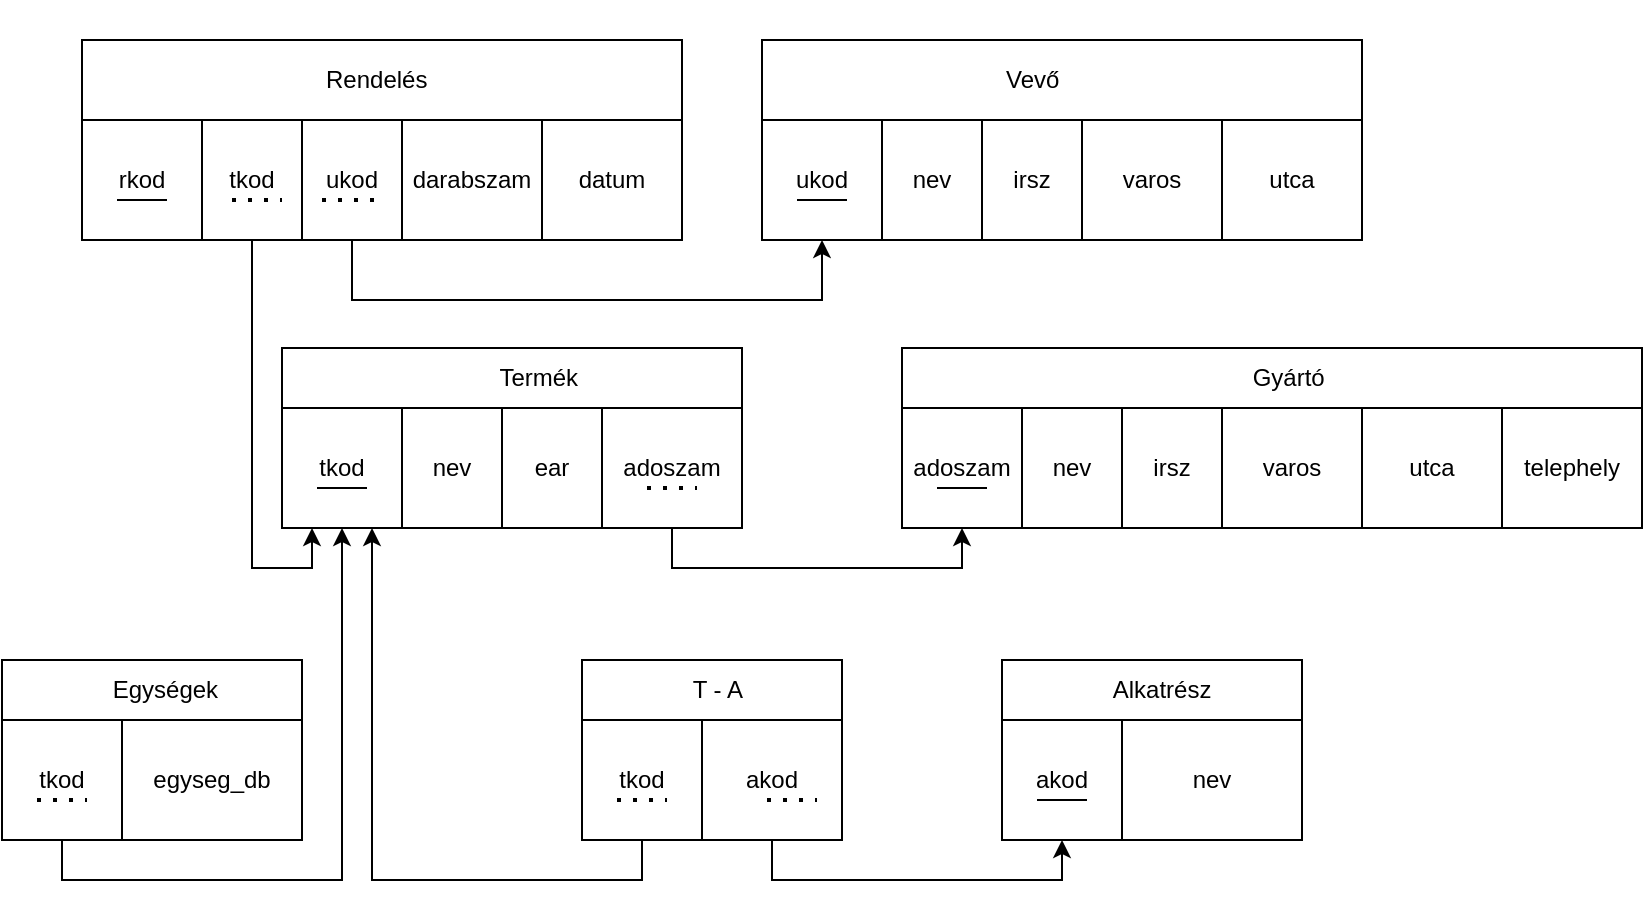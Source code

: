 <mxfile version="23.1.6" type="device">
  <diagram name="Page-1" id="fIXqwLw3X6Zs6DmYluUF">
    <mxGraphModel dx="1870" dy="1076" grid="1" gridSize="10" guides="1" tooltips="1" connect="1" arrows="1" fold="1" page="1" pageScale="1" pageWidth="850" pageHeight="1100" math="0" shadow="0">
      <root>
        <mxCell id="0" />
        <mxCell id="1" parent="0" />
        <mxCell id="VRtCMUos0eJo_aIZs6vY-3" value="" style="group" parent="1" vertex="1" connectable="0">
          <mxGeometry x="-650" y="270" width="750" height="120" as="geometry" />
        </mxCell>
        <mxCell id="VRtCMUos0eJo_aIZs6vY-1" value="&lt;blockquote style=&quot;margin: 0 0 0 40px; border: none; padding: 0px;&quot;&gt;&lt;blockquote style=&quot;margin: 0 0 0 40px; border: none; padding: 0px;&quot;&gt;&lt;blockquote style=&quot;margin: 0 0 0 40px; border: none; padding: 0px;&quot;&gt;Rendelés&lt;/blockquote&gt;&lt;/blockquote&gt;&lt;/blockquote&gt;" style="rounded=0;whiteSpace=wrap;html=1;align=left;" parent="VRtCMUos0eJo_aIZs6vY-3" vertex="1">
          <mxGeometry y="20" width="300" height="40" as="geometry" />
        </mxCell>
        <mxCell id="VRtCMUos0eJo_aIZs6vY-2" value="rkod" style="rounded=0;whiteSpace=wrap;html=1;" parent="VRtCMUos0eJo_aIZs6vY-3" vertex="1">
          <mxGeometry y="60" width="60" height="60" as="geometry" />
        </mxCell>
        <mxCell id="VRtCMUos0eJo_aIZs6vY-4" value="tkod" style="rounded=0;whiteSpace=wrap;html=1;" parent="VRtCMUos0eJo_aIZs6vY-3" vertex="1">
          <mxGeometry x="60" y="60" width="50" height="60" as="geometry" />
        </mxCell>
        <mxCell id="m1jzY_FzFD2qXY_B5aoY-95" style="edgeStyle=orthogonalEdgeStyle;rounded=0;orthogonalLoop=1;jettySize=auto;html=1;exitX=0.5;exitY=1;exitDx=0;exitDy=0;entryX=0.5;entryY=1;entryDx=0;entryDy=0;" edge="1" parent="VRtCMUos0eJo_aIZs6vY-3" source="VRtCMUos0eJo_aIZs6vY-5" target="m1jzY_FzFD2qXY_B5aoY-8">
          <mxGeometry relative="1" as="geometry">
            <Array as="points">
              <mxPoint x="135" y="150" />
              <mxPoint x="370" y="150" />
            </Array>
          </mxGeometry>
        </mxCell>
        <mxCell id="VRtCMUos0eJo_aIZs6vY-5" value="ukod" style="rounded=0;whiteSpace=wrap;html=1;" parent="VRtCMUos0eJo_aIZs6vY-3" vertex="1">
          <mxGeometry x="110" y="60" width="50" height="60" as="geometry" />
        </mxCell>
        <mxCell id="VRtCMUos0eJo_aIZs6vY-6" value="darabszam" style="rounded=0;whiteSpace=wrap;html=1;" parent="VRtCMUos0eJo_aIZs6vY-3" vertex="1">
          <mxGeometry x="160" y="60" width="70" height="60" as="geometry" />
        </mxCell>
        <mxCell id="VRtCMUos0eJo_aIZs6vY-64" value="datum" style="rounded=0;whiteSpace=wrap;html=1;" parent="VRtCMUos0eJo_aIZs6vY-3" vertex="1">
          <mxGeometry x="230" y="60" width="70" height="60" as="geometry" />
        </mxCell>
        <mxCell id="VRtCMUos0eJo_aIZs6vY-77" value="" style="endArrow=none;html=1;rounded=0;" parent="VRtCMUos0eJo_aIZs6vY-3" edge="1">
          <mxGeometry width="50" height="50" relative="1" as="geometry">
            <mxPoint x="17.5" y="100" as="sourcePoint" />
            <mxPoint x="42.5" y="100" as="targetPoint" />
          </mxGeometry>
        </mxCell>
        <mxCell id="m1jzY_FzFD2qXY_B5aoY-4" value="" style="endArrow=none;dashed=1;html=1;dashPattern=1 3;strokeWidth=2;rounded=0;" edge="1" parent="VRtCMUos0eJo_aIZs6vY-3">
          <mxGeometry width="50" height="50" relative="1" as="geometry">
            <mxPoint x="75" y="100" as="sourcePoint" />
            <mxPoint x="100" y="100" as="targetPoint" />
          </mxGeometry>
        </mxCell>
        <mxCell id="m1jzY_FzFD2qXY_B5aoY-5" value="" style="endArrow=none;dashed=1;html=1;dashPattern=1 3;strokeWidth=2;rounded=0;" edge="1" parent="VRtCMUos0eJo_aIZs6vY-3">
          <mxGeometry width="50" height="50" relative="1" as="geometry">
            <mxPoint x="120" y="100" as="sourcePoint" />
            <mxPoint x="150" y="100" as="targetPoint" />
          </mxGeometry>
        </mxCell>
        <mxCell id="m1jzY_FzFD2qXY_B5aoY-6" value="" style="group" vertex="1" connectable="0" parent="VRtCMUos0eJo_aIZs6vY-3">
          <mxGeometry x="340" width="410" height="120" as="geometry" />
        </mxCell>
        <mxCell id="m1jzY_FzFD2qXY_B5aoY-7" value="&lt;blockquote style=&quot;margin: 0 0 0 40px; border: none; padding: 0px;&quot;&gt;&lt;blockquote style=&quot;margin: 0 0 0 40px; border: none; padding: 0px;&quot;&gt;&lt;blockquote style=&quot;margin: 0 0 0 40px; border: none; padding: 0px;&quot;&gt;Vevő&lt;/blockquote&gt;&lt;/blockquote&gt;&lt;/blockquote&gt;" style="rounded=0;whiteSpace=wrap;html=1;align=left;" vertex="1" parent="m1jzY_FzFD2qXY_B5aoY-6">
          <mxGeometry y="20" width="300" height="40" as="geometry" />
        </mxCell>
        <mxCell id="m1jzY_FzFD2qXY_B5aoY-8" value="ukod" style="rounded=0;whiteSpace=wrap;html=1;" vertex="1" parent="m1jzY_FzFD2qXY_B5aoY-6">
          <mxGeometry y="60" width="60" height="60" as="geometry" />
        </mxCell>
        <mxCell id="m1jzY_FzFD2qXY_B5aoY-9" value="nev" style="rounded=0;whiteSpace=wrap;html=1;" vertex="1" parent="m1jzY_FzFD2qXY_B5aoY-6">
          <mxGeometry x="60" y="60" width="50" height="60" as="geometry" />
        </mxCell>
        <mxCell id="m1jzY_FzFD2qXY_B5aoY-10" value="irsz" style="rounded=0;whiteSpace=wrap;html=1;" vertex="1" parent="m1jzY_FzFD2qXY_B5aoY-6">
          <mxGeometry x="110" y="60" width="50" height="60" as="geometry" />
        </mxCell>
        <mxCell id="m1jzY_FzFD2qXY_B5aoY-11" value="varos" style="rounded=0;whiteSpace=wrap;html=1;" vertex="1" parent="m1jzY_FzFD2qXY_B5aoY-6">
          <mxGeometry x="160" y="60" width="70" height="60" as="geometry" />
        </mxCell>
        <mxCell id="m1jzY_FzFD2qXY_B5aoY-12" value="utca" style="rounded=0;whiteSpace=wrap;html=1;" vertex="1" parent="m1jzY_FzFD2qXY_B5aoY-6">
          <mxGeometry x="230" y="60" width="70" height="60" as="geometry" />
        </mxCell>
        <mxCell id="m1jzY_FzFD2qXY_B5aoY-13" value="" style="endArrow=none;html=1;rounded=0;" edge="1" parent="m1jzY_FzFD2qXY_B5aoY-6">
          <mxGeometry width="50" height="50" relative="1" as="geometry">
            <mxPoint x="17.5" y="100" as="sourcePoint" />
            <mxPoint x="42.5" y="100" as="targetPoint" />
          </mxGeometry>
        </mxCell>
        <mxCell id="m1jzY_FzFD2qXY_B5aoY-35" value="tkod" style="rounded=0;whiteSpace=wrap;html=1;" vertex="1" parent="1">
          <mxGeometry x="-550" y="474" width="60" height="60" as="geometry" />
        </mxCell>
        <mxCell id="m1jzY_FzFD2qXY_B5aoY-36" value="nev" style="rounded=0;whiteSpace=wrap;html=1;" vertex="1" parent="1">
          <mxGeometry x="-490" y="474" width="50" height="60" as="geometry" />
        </mxCell>
        <mxCell id="m1jzY_FzFD2qXY_B5aoY-37" value="ear" style="rounded=0;whiteSpace=wrap;html=1;" vertex="1" parent="1">
          <mxGeometry x="-440" y="474" width="50" height="60" as="geometry" />
        </mxCell>
        <mxCell id="m1jzY_FzFD2qXY_B5aoY-93" style="edgeStyle=orthogonalEdgeStyle;rounded=0;orthogonalLoop=1;jettySize=auto;html=1;exitX=0.5;exitY=1;exitDx=0;exitDy=0;entryX=0.5;entryY=1;entryDx=0;entryDy=0;" edge="1" parent="1" source="m1jzY_FzFD2qXY_B5aoY-39" target="m1jzY_FzFD2qXY_B5aoY-63">
          <mxGeometry relative="1" as="geometry" />
        </mxCell>
        <mxCell id="m1jzY_FzFD2qXY_B5aoY-39" value="adoszam" style="rounded=0;whiteSpace=wrap;html=1;" vertex="1" parent="1">
          <mxGeometry x="-390" y="474" width="70" height="60" as="geometry" />
        </mxCell>
        <mxCell id="m1jzY_FzFD2qXY_B5aoY-40" value="" style="endArrow=none;html=1;rounded=0;" edge="1" parent="1">
          <mxGeometry width="50" height="50" relative="1" as="geometry">
            <mxPoint x="-532.5" y="514" as="sourcePoint" />
            <mxPoint x="-507.5" y="514" as="targetPoint" />
          </mxGeometry>
        </mxCell>
        <mxCell id="m1jzY_FzFD2qXY_B5aoY-41" value="" style="endArrow=none;dashed=1;html=1;dashPattern=1 3;strokeWidth=2;rounded=0;" edge="1" parent="1">
          <mxGeometry width="50" height="50" relative="1" as="geometry">
            <mxPoint x="-367.5" y="514" as="sourcePoint" />
            <mxPoint x="-342.5" y="514" as="targetPoint" />
          </mxGeometry>
        </mxCell>
        <mxCell id="m1jzY_FzFD2qXY_B5aoY-61" value="&lt;span style=&quot;white-space: pre;&quot;&gt;&#x9;&lt;/span&gt;&lt;span style=&quot;white-space: pre;&quot;&gt;&#x9;&lt;/span&gt;&lt;span style=&quot;white-space: pre;&quot;&gt;&#x9;&lt;/span&gt;&lt;span style=&quot;white-space: pre;&quot;&gt;&#x9;&lt;/span&gt;Termék" style="rounded=0;whiteSpace=wrap;html=1;align=left;" vertex="1" parent="1">
          <mxGeometry x="-550" y="444" width="230" height="30" as="geometry" />
        </mxCell>
        <mxCell id="m1jzY_FzFD2qXY_B5aoY-62" value="&lt;blockquote style=&quot;margin: 0 0 0 40px; border: none; padding: 0px;&quot;&gt;&lt;blockquote style=&quot;margin: 0 0 0 40px; border: none; padding: 0px;&quot;&gt;&lt;blockquote style=&quot;margin: 0 0 0 40px; border: none; padding: 0px;&quot;&gt;&lt;span style=&quot;white-space: pre;&quot;&gt;&#x9;&lt;/span&gt;&lt;span style=&quot;white-space: pre;&quot;&gt;&#x9;&lt;/span&gt;Gyártó&lt;/blockquote&gt;&lt;/blockquote&gt;&lt;/blockquote&gt;" style="rounded=0;whiteSpace=wrap;html=1;align=left;" vertex="1" parent="1">
          <mxGeometry x="-240" y="444" width="370" height="30" as="geometry" />
        </mxCell>
        <mxCell id="m1jzY_FzFD2qXY_B5aoY-63" value="adoszam" style="rounded=0;whiteSpace=wrap;html=1;" vertex="1" parent="1">
          <mxGeometry x="-240" y="474" width="60" height="60" as="geometry" />
        </mxCell>
        <mxCell id="m1jzY_FzFD2qXY_B5aoY-64" value="nev" style="rounded=0;whiteSpace=wrap;html=1;" vertex="1" parent="1">
          <mxGeometry x="-180" y="474" width="50" height="60" as="geometry" />
        </mxCell>
        <mxCell id="m1jzY_FzFD2qXY_B5aoY-65" value="irsz" style="rounded=0;whiteSpace=wrap;html=1;" vertex="1" parent="1">
          <mxGeometry x="-130" y="474" width="50" height="60" as="geometry" />
        </mxCell>
        <mxCell id="m1jzY_FzFD2qXY_B5aoY-66" value="varos" style="rounded=0;whiteSpace=wrap;html=1;" vertex="1" parent="1">
          <mxGeometry x="-80" y="474" width="70" height="60" as="geometry" />
        </mxCell>
        <mxCell id="m1jzY_FzFD2qXY_B5aoY-67" value="utca" style="rounded=0;whiteSpace=wrap;html=1;" vertex="1" parent="1">
          <mxGeometry x="-10" y="474" width="70" height="60" as="geometry" />
        </mxCell>
        <mxCell id="m1jzY_FzFD2qXY_B5aoY-68" value="" style="endArrow=none;html=1;rounded=0;" edge="1" parent="1">
          <mxGeometry width="50" height="50" relative="1" as="geometry">
            <mxPoint x="-222.5" y="514" as="sourcePoint" />
            <mxPoint x="-197.5" y="514" as="targetPoint" />
          </mxGeometry>
        </mxCell>
        <mxCell id="m1jzY_FzFD2qXY_B5aoY-69" value="telephely" style="rounded=0;whiteSpace=wrap;html=1;" vertex="1" parent="1">
          <mxGeometry x="60" y="474" width="70" height="60" as="geometry" />
        </mxCell>
        <mxCell id="m1jzY_FzFD2qXY_B5aoY-91" style="edgeStyle=orthogonalEdgeStyle;rounded=0;orthogonalLoop=1;jettySize=auto;html=1;exitX=0.5;exitY=1;exitDx=0;exitDy=0;entryX=0.5;entryY=1;entryDx=0;entryDy=0;" edge="1" parent="1" source="m1jzY_FzFD2qXY_B5aoY-70" target="m1jzY_FzFD2qXY_B5aoY-35">
          <mxGeometry relative="1" as="geometry" />
        </mxCell>
        <mxCell id="m1jzY_FzFD2qXY_B5aoY-70" value="tkod" style="rounded=0;whiteSpace=wrap;html=1;" vertex="1" parent="1">
          <mxGeometry x="-690" y="630" width="60" height="60" as="geometry" />
        </mxCell>
        <mxCell id="m1jzY_FzFD2qXY_B5aoY-73" value="egyseg_db" style="rounded=0;whiteSpace=wrap;html=1;" vertex="1" parent="1">
          <mxGeometry x="-630" y="630" width="90" height="60" as="geometry" />
        </mxCell>
        <mxCell id="m1jzY_FzFD2qXY_B5aoY-75" value="" style="endArrow=none;dashed=1;html=1;dashPattern=1 3;strokeWidth=2;rounded=0;" edge="1" parent="1">
          <mxGeometry width="50" height="50" relative="1" as="geometry">
            <mxPoint x="-672.5" y="670" as="sourcePoint" />
            <mxPoint x="-647.5" y="670" as="targetPoint" />
          </mxGeometry>
        </mxCell>
        <mxCell id="m1jzY_FzFD2qXY_B5aoY-76" value="&lt;span style=&quot;white-space: pre;&quot;&gt;&#x9;&lt;/span&gt;&lt;span style=&quot;white-space: pre;&quot;&gt;&#x9;&lt;/span&gt;Egységek" style="rounded=0;whiteSpace=wrap;html=1;align=left;" vertex="1" parent="1">
          <mxGeometry x="-690" y="600" width="150" height="30" as="geometry" />
        </mxCell>
        <mxCell id="m1jzY_FzFD2qXY_B5aoY-92" style="edgeStyle=orthogonalEdgeStyle;rounded=0;orthogonalLoop=1;jettySize=auto;html=1;exitX=0.5;exitY=1;exitDx=0;exitDy=0;entryX=0.75;entryY=1;entryDx=0;entryDy=0;" edge="1" parent="1" source="m1jzY_FzFD2qXY_B5aoY-77" target="m1jzY_FzFD2qXY_B5aoY-35">
          <mxGeometry relative="1" as="geometry" />
        </mxCell>
        <mxCell id="m1jzY_FzFD2qXY_B5aoY-77" value="tkod" style="rounded=0;whiteSpace=wrap;html=1;" vertex="1" parent="1">
          <mxGeometry x="-400" y="630" width="60" height="60" as="geometry" />
        </mxCell>
        <mxCell id="m1jzY_FzFD2qXY_B5aoY-94" style="edgeStyle=orthogonalEdgeStyle;rounded=0;orthogonalLoop=1;jettySize=auto;html=1;exitX=0.5;exitY=1;exitDx=0;exitDy=0;entryX=0.5;entryY=1;entryDx=0;entryDy=0;" edge="1" parent="1" source="m1jzY_FzFD2qXY_B5aoY-78" target="m1jzY_FzFD2qXY_B5aoY-83">
          <mxGeometry relative="1" as="geometry" />
        </mxCell>
        <mxCell id="m1jzY_FzFD2qXY_B5aoY-78" value="akod" style="rounded=0;whiteSpace=wrap;html=1;" vertex="1" parent="1">
          <mxGeometry x="-340" y="630" width="70" height="60" as="geometry" />
        </mxCell>
        <mxCell id="m1jzY_FzFD2qXY_B5aoY-79" value="" style="endArrow=none;dashed=1;html=1;dashPattern=1 3;strokeWidth=2;rounded=0;" edge="1" parent="1">
          <mxGeometry width="50" height="50" relative="1" as="geometry">
            <mxPoint x="-382.5" y="670" as="sourcePoint" />
            <mxPoint x="-357.5" y="670" as="targetPoint" />
          </mxGeometry>
        </mxCell>
        <mxCell id="m1jzY_FzFD2qXY_B5aoY-80" value="&lt;span style=&quot;white-space: pre;&quot;&gt;&#x9;&lt;/span&gt;&lt;span style=&quot;white-space: pre;&quot;&gt;&#x9;&lt;/span&gt;T - A" style="rounded=0;whiteSpace=wrap;html=1;align=left;" vertex="1" parent="1">
          <mxGeometry x="-400" y="600" width="130" height="30" as="geometry" />
        </mxCell>
        <mxCell id="m1jzY_FzFD2qXY_B5aoY-81" value="" style="endArrow=none;dashed=1;html=1;dashPattern=1 3;strokeWidth=2;rounded=0;" edge="1" parent="1">
          <mxGeometry width="50" height="50" relative="1" as="geometry">
            <mxPoint x="-307.5" y="670" as="sourcePoint" />
            <mxPoint x="-282.5" y="670" as="targetPoint" />
          </mxGeometry>
        </mxCell>
        <mxCell id="m1jzY_FzFD2qXY_B5aoY-83" value="akod" style="rounded=0;whiteSpace=wrap;html=1;" vertex="1" parent="1">
          <mxGeometry x="-190" y="630" width="60" height="60" as="geometry" />
        </mxCell>
        <mxCell id="m1jzY_FzFD2qXY_B5aoY-84" value="nev" style="rounded=0;whiteSpace=wrap;html=1;" vertex="1" parent="1">
          <mxGeometry x="-130" y="630" width="90" height="60" as="geometry" />
        </mxCell>
        <mxCell id="m1jzY_FzFD2qXY_B5aoY-86" value="&lt;span style=&quot;white-space: pre;&quot;&gt;&#x9;&lt;/span&gt;&lt;span style=&quot;white-space: pre;&quot;&gt;&#x9;&lt;/span&gt;Alkatrész" style="rounded=0;whiteSpace=wrap;html=1;align=left;" vertex="1" parent="1">
          <mxGeometry x="-190" y="600" width="150" height="30" as="geometry" />
        </mxCell>
        <mxCell id="m1jzY_FzFD2qXY_B5aoY-87" value="" style="endArrow=none;html=1;rounded=0;" edge="1" parent="1">
          <mxGeometry width="50" height="50" relative="1" as="geometry">
            <mxPoint x="-172.5" y="670" as="sourcePoint" />
            <mxPoint x="-147.5" y="670" as="targetPoint" />
          </mxGeometry>
        </mxCell>
        <mxCell id="m1jzY_FzFD2qXY_B5aoY-90" style="edgeStyle=orthogonalEdgeStyle;rounded=0;orthogonalLoop=1;jettySize=auto;html=1;exitX=0.5;exitY=1;exitDx=0;exitDy=0;entryX=0.25;entryY=1;entryDx=0;entryDy=0;" edge="1" parent="1" source="VRtCMUos0eJo_aIZs6vY-4" target="m1jzY_FzFD2qXY_B5aoY-35">
          <mxGeometry relative="1" as="geometry">
            <Array as="points">
              <mxPoint x="-565" y="554" />
              <mxPoint x="-535" y="554" />
            </Array>
          </mxGeometry>
        </mxCell>
      </root>
    </mxGraphModel>
  </diagram>
</mxfile>
